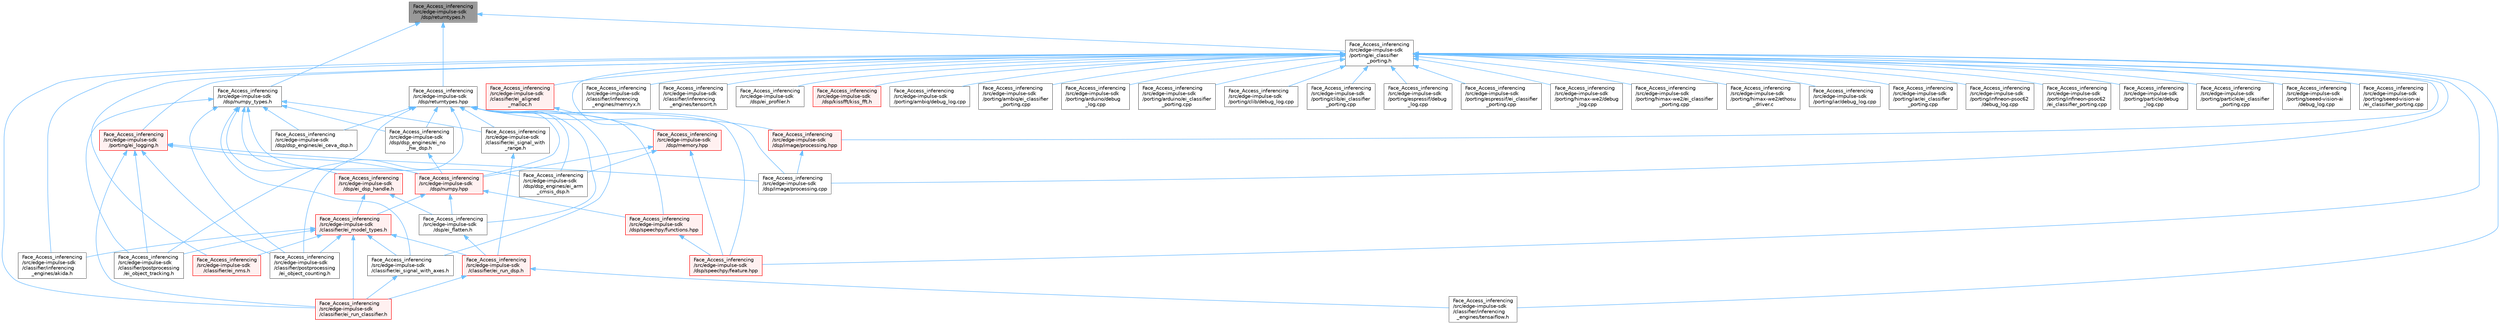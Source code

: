 digraph "Face_Access_inferencing/src/edge-impulse-sdk/dsp/returntypes.h"
{
 // LATEX_PDF_SIZE
  bgcolor="transparent";
  edge [fontname=Helvetica,fontsize=10,labelfontname=Helvetica,labelfontsize=10];
  node [fontname=Helvetica,fontsize=10,shape=box,height=0.2,width=0.4];
  Node1 [id="Node000001",label="Face_Access_inferencing\l/src/edge-impulse-sdk\l/dsp/returntypes.h",height=0.2,width=0.4,color="gray40", fillcolor="grey60", style="filled", fontcolor="black",tooltip=" "];
  Node1 -> Node2 [id="edge88_Node000001_Node000002",dir="back",color="steelblue1",style="solid",tooltip=" "];
  Node2 [id="Node000002",label="Face_Access_inferencing\l/src/edge-impulse-sdk\l/dsp/numpy_types.h",height=0.2,width=0.4,color="grey40", fillcolor="white", style="filled",URL="$numpy__types_8h.html",tooltip=" "];
  Node2 -> Node3 [id="edge89_Node000002_Node000003",dir="back",color="steelblue1",style="solid",tooltip=" "];
  Node3 [id="Node000003",label="Face_Access_inferencing\l/src/edge-impulse-sdk\l/classifier/ei_signal_with_axes.h",height=0.2,width=0.4,color="grey40", fillcolor="white", style="filled",URL="$ei__signal__with__axes_8h.html",tooltip=" "];
  Node3 -> Node4 [id="edge90_Node000003_Node000004",dir="back",color="steelblue1",style="solid",tooltip=" "];
  Node4 [id="Node000004",label="Face_Access_inferencing\l/src/edge-impulse-sdk\l/classifier/ei_run_classifier.h",height=0.2,width=0.4,color="red", fillcolor="#FFF0F0", style="filled",URL="$ei__run__classifier_8h.html",tooltip=" "];
  Node2 -> Node36 [id="edge91_Node000002_Node000036",dir="back",color="steelblue1",style="solid",tooltip=" "];
  Node36 [id="Node000036",label="Face_Access_inferencing\l/src/edge-impulse-sdk\l/classifier/ei_signal_with\l_range.h",height=0.2,width=0.4,color="grey40", fillcolor="white", style="filled",URL="$ei__signal__with__range_8h.html",tooltip=" "];
  Node36 -> Node37 [id="edge92_Node000036_Node000037",dir="back",color="steelblue1",style="solid",tooltip=" "];
  Node37 [id="Node000037",label="Face_Access_inferencing\l/src/edge-impulse-sdk\l/classifier/ei_run_dsp.h",height=0.2,width=0.4,color="red", fillcolor="#FFF0F0", style="filled",URL="$ei__run__dsp_8h.html",tooltip=" "];
  Node37 -> Node4 [id="edge93_Node000037_Node000004",dir="back",color="steelblue1",style="solid",tooltip=" "];
  Node37 -> Node40 [id="edge94_Node000037_Node000040",dir="back",color="steelblue1",style="solid",tooltip=" "];
  Node40 [id="Node000040",label="Face_Access_inferencing\l/src/edge-impulse-sdk\l/classifier/inferencing\l_engines/tensaiflow.h",height=0.2,width=0.4,color="grey40", fillcolor="white", style="filled",URL="$tensaiflow_8h.html",tooltip=" "];
  Node2 -> Node41 [id="edge95_Node000002_Node000041",dir="back",color="steelblue1",style="solid",tooltip=" "];
  Node41 [id="Node000041",label="Face_Access_inferencing\l/src/edge-impulse-sdk\l/classifier/postprocessing\l/ei_object_counting.h",height=0.2,width=0.4,color="grey40", fillcolor="white", style="filled",URL="$ei__object__counting_8h.html",tooltip=" "];
  Node2 -> Node42 [id="edge96_Node000002_Node000042",dir="back",color="steelblue1",style="solid",tooltip=" "];
  Node42 [id="Node000042",label="Face_Access_inferencing\l/src/edge-impulse-sdk\l/classifier/postprocessing\l/ei_object_tracking.h",height=0.2,width=0.4,color="grey40", fillcolor="white", style="filled",URL="$ei__object__tracking_8h.html",tooltip=" "];
  Node2 -> Node43 [id="edge97_Node000002_Node000043",dir="back",color="steelblue1",style="solid",tooltip=" "];
  Node43 [id="Node000043",label="Face_Access_inferencing\l/src/edge-impulse-sdk\l/dsp/dsp_engines/ei_arm\l_cmsis_dsp.h",height=0.2,width=0.4,color="grey40", fillcolor="white", style="filled",URL="$ei__arm__cmsis__dsp_8h.html",tooltip=" "];
  Node2 -> Node44 [id="edge98_Node000002_Node000044",dir="back",color="steelblue1",style="solid",tooltip=" "];
  Node44 [id="Node000044",label="Face_Access_inferencing\l/src/edge-impulse-sdk\l/dsp/dsp_engines/ei_ceva_dsp.h",height=0.2,width=0.4,color="grey40", fillcolor="white", style="filled",URL="$ei__ceva__dsp_8h.html",tooltip=" "];
  Node2 -> Node45 [id="edge99_Node000002_Node000045",dir="back",color="steelblue1",style="solid",tooltip=" "];
  Node45 [id="Node000045",label="Face_Access_inferencing\l/src/edge-impulse-sdk\l/dsp/dsp_engines/ei_no\l_hw_dsp.h",height=0.2,width=0.4,color="grey40", fillcolor="white", style="filled",URL="$ei__no__hw__dsp_8h.html",tooltip=" "];
  Node45 -> Node46 [id="edge100_Node000045_Node000046",dir="back",color="steelblue1",style="solid",tooltip=" "];
  Node46 [id="Node000046",label="Face_Access_inferencing\l/src/edge-impulse-sdk\l/dsp/numpy.hpp",height=0.2,width=0.4,color="red", fillcolor="#FFF0F0", style="filled",URL="$numpy_8hpp.html",tooltip=" "];
  Node46 -> Node47 [id="edge101_Node000046_Node000047",dir="back",color="steelblue1",style="solid",tooltip=" "];
  Node47 [id="Node000047",label="Face_Access_inferencing\l/src/edge-impulse-sdk\l/classifier/ei_model_types.h",height=0.2,width=0.4,color="red", fillcolor="#FFF0F0", style="filled",URL="$ei__model__types_8h.html",tooltip=" "];
  Node47 -> Node57 [id="edge102_Node000047_Node000057",dir="back",color="steelblue1",style="solid",tooltip=" "];
  Node57 [id="Node000057",label="Face_Access_inferencing\l/src/edge-impulse-sdk\l/classifier/ei_nms.h",height=0.2,width=0.4,color="red", fillcolor="#FFF0F0", style="filled",URL="$ei__nms_8h.html",tooltip=" "];
  Node47 -> Node4 [id="edge103_Node000047_Node000004",dir="back",color="steelblue1",style="solid",tooltip=" "];
  Node47 -> Node37 [id="edge104_Node000047_Node000037",dir="back",color="steelblue1",style="solid",tooltip=" "];
  Node47 -> Node3 [id="edge105_Node000047_Node000003",dir="back",color="steelblue1",style="solid",tooltip=" "];
  Node47 -> Node49 [id="edge106_Node000047_Node000049",dir="back",color="steelblue1",style="solid",tooltip=" "];
  Node49 [id="Node000049",label="Face_Access_inferencing\l/src/edge-impulse-sdk\l/classifier/inferencing\l_engines/akida.h",height=0.2,width=0.4,color="grey40", fillcolor="white", style="filled",URL="$akida_8h.html",tooltip=" "];
  Node47 -> Node41 [id="edge107_Node000047_Node000041",dir="back",color="steelblue1",style="solid",tooltip=" "];
  Node47 -> Node42 [id="edge108_Node000047_Node000042",dir="back",color="steelblue1",style="solid",tooltip=" "];
  Node46 -> Node62 [id="edge109_Node000046_Node000062",dir="back",color="steelblue1",style="solid",tooltip=" "];
  Node62 [id="Node000062",label="Face_Access_inferencing\l/src/edge-impulse-sdk\l/dsp/ei_flatten.h",height=0.2,width=0.4,color="grey40", fillcolor="white", style="filled",URL="$ei__flatten_8h.html",tooltip=" "];
  Node62 -> Node37 [id="edge110_Node000062_Node000037",dir="back",color="steelblue1",style="solid",tooltip=" "];
  Node46 -> Node70 [id="edge111_Node000046_Node000070",dir="back",color="steelblue1",style="solid",tooltip=" "];
  Node70 [id="Node000070",label="Face_Access_inferencing\l/src/edge-impulse-sdk\l/dsp/speechpy/functions.hpp",height=0.2,width=0.4,color="red", fillcolor="#FFF0F0", style="filled",URL="$functions_8hpp.html",tooltip=" "];
  Node70 -> Node71 [id="edge112_Node000070_Node000071",dir="back",color="steelblue1",style="solid",tooltip=" "];
  Node71 [id="Node000071",label="Face_Access_inferencing\l/src/edge-impulse-sdk\l/dsp/speechpy/feature.hpp",height=0.2,width=0.4,color="red", fillcolor="#FFF0F0", style="filled",URL="$speechpy_2feature_8hpp.html",tooltip=" "];
  Node2 -> Node74 [id="edge113_Node000002_Node000074",dir="back",color="steelblue1",style="solid",tooltip=" "];
  Node74 [id="Node000074",label="Face_Access_inferencing\l/src/edge-impulse-sdk\l/dsp/ei_dsp_handle.h",height=0.2,width=0.4,color="red", fillcolor="#FFF0F0", style="filled",URL="$ei__dsp__handle_8h.html",tooltip=" "];
  Node74 -> Node47 [id="edge114_Node000074_Node000047",dir="back",color="steelblue1",style="solid",tooltip=" "];
  Node74 -> Node62 [id="edge115_Node000074_Node000062",dir="back",color="steelblue1",style="solid",tooltip=" "];
  Node2 -> Node46 [id="edge116_Node000002_Node000046",dir="back",color="steelblue1",style="solid",tooltip=" "];
  Node1 -> Node75 [id="edge117_Node000001_Node000075",dir="back",color="steelblue1",style="solid",tooltip=" "];
  Node75 [id="Node000075",label="Face_Access_inferencing\l/src/edge-impulse-sdk\l/dsp/returntypes.hpp",height=0.2,width=0.4,color="grey40", fillcolor="white", style="filled",URL="$returntypes_8hpp.html",tooltip=" "];
  Node75 -> Node3 [id="edge118_Node000075_Node000003",dir="back",color="steelblue1",style="solid",tooltip=" "];
  Node75 -> Node36 [id="edge119_Node000075_Node000036",dir="back",color="steelblue1",style="solid",tooltip=" "];
  Node75 -> Node41 [id="edge120_Node000075_Node000041",dir="back",color="steelblue1",style="solid",tooltip=" "];
  Node75 -> Node42 [id="edge121_Node000075_Node000042",dir="back",color="steelblue1",style="solid",tooltip=" "];
  Node75 -> Node43 [id="edge122_Node000075_Node000043",dir="back",color="steelblue1",style="solid",tooltip=" "];
  Node75 -> Node44 [id="edge123_Node000075_Node000044",dir="back",color="steelblue1",style="solid",tooltip=" "];
  Node75 -> Node45 [id="edge124_Node000075_Node000045",dir="back",color="steelblue1",style="solid",tooltip=" "];
  Node75 -> Node62 [id="edge125_Node000075_Node000062",dir="back",color="steelblue1",style="solid",tooltip=" "];
  Node75 -> Node76 [id="edge126_Node000075_Node000076",dir="back",color="steelblue1",style="solid",tooltip=" "];
  Node76 [id="Node000076",label="Face_Access_inferencing\l/src/edge-impulse-sdk\l/dsp/image/processing.cpp",height=0.2,width=0.4,color="grey40", fillcolor="white", style="filled",URL="$processing_8cpp.html",tooltip=" "];
  Node75 -> Node77 [id="edge127_Node000075_Node000077",dir="back",color="steelblue1",style="solid",tooltip=" "];
  Node77 [id="Node000077",label="Face_Access_inferencing\l/src/edge-impulse-sdk\l/dsp/image/processing.hpp",height=0.2,width=0.4,color="red", fillcolor="#FFF0F0", style="filled",URL="$image_2processing_8hpp.html",tooltip=" "];
  Node77 -> Node76 [id="edge128_Node000077_Node000076",dir="back",color="steelblue1",style="solid",tooltip=" "];
  Node75 -> Node46 [id="edge129_Node000075_Node000046",dir="back",color="steelblue1",style="solid",tooltip=" "];
  Node75 -> Node71 [id="edge130_Node000075_Node000071",dir="back",color="steelblue1",style="solid",tooltip=" "];
  Node75 -> Node70 [id="edge131_Node000075_Node000070",dir="back",color="steelblue1",style="solid",tooltip=" "];
  Node1 -> Node79 [id="edge132_Node000001_Node000079",dir="back",color="steelblue1",style="solid",tooltip=" "];
  Node79 [id="Node000079",label="Face_Access_inferencing\l/src/edge-impulse-sdk\l/porting/ei_classifier\l_porting.h",height=0.2,width=0.4,color="grey40", fillcolor="white", style="filled",URL="$ei__classifier__porting_8h.html",tooltip=" "];
  Node79 -> Node80 [id="edge133_Node000079_Node000080",dir="back",color="steelblue1",style="solid",tooltip=" "];
  Node80 [id="Node000080",label="Face_Access_inferencing\l/src/edge-impulse-sdk\l/classifier/ei_aligned\l_malloc.h",height=0.2,width=0.4,color="red", fillcolor="#FFF0F0", style="filled",URL="$ei__aligned__malloc_8h.html",tooltip=" "];
  Node80 -> Node81 [id="edge134_Node000080_Node000081",dir="back",color="steelblue1",style="solid",tooltip=" "];
  Node81 [id="Node000081",label="Face_Access_inferencing\l/src/edge-impulse-sdk\l/dsp/memory.hpp",height=0.2,width=0.4,color="red", fillcolor="#FFF0F0", style="filled",URL="$memory_8hpp.html",tooltip=" "];
  Node81 -> Node43 [id="edge135_Node000081_Node000043",dir="back",color="steelblue1",style="solid",tooltip=" "];
  Node81 -> Node46 [id="edge136_Node000081_Node000046",dir="back",color="steelblue1",style="solid",tooltip=" "];
  Node81 -> Node71 [id="edge137_Node000081_Node000071",dir="back",color="steelblue1",style="solid",tooltip=" "];
  Node79 -> Node57 [id="edge138_Node000079_Node000057",dir="back",color="steelblue1",style="solid",tooltip=" "];
  Node79 -> Node4 [id="edge139_Node000079_Node000004",dir="back",color="steelblue1",style="solid",tooltip=" "];
  Node79 -> Node49 [id="edge140_Node000079_Node000049",dir="back",color="steelblue1",style="solid",tooltip=" "];
  Node79 -> Node51 [id="edge141_Node000079_Node000051",dir="back",color="steelblue1",style="solid",tooltip=" "];
  Node51 [id="Node000051",label="Face_Access_inferencing\l/src/edge-impulse-sdk\l/classifier/inferencing\l_engines/memryx.h",height=0.2,width=0.4,color="grey40", fillcolor="white", style="filled",URL="$memryx_8h.html",tooltip=" "];
  Node79 -> Node40 [id="edge142_Node000079_Node000040",dir="back",color="steelblue1",style="solid",tooltip=" "];
  Node79 -> Node53 [id="edge143_Node000079_Node000053",dir="back",color="steelblue1",style="solid",tooltip=" "];
  Node53 [id="Node000053",label="Face_Access_inferencing\l/src/edge-impulse-sdk\l/classifier/inferencing\l_engines/tensorrt.h",height=0.2,width=0.4,color="grey40", fillcolor="white", style="filled",URL="$tensorrt_8h.html",tooltip=" "];
  Node79 -> Node87 [id="edge144_Node000079_Node000087",dir="back",color="steelblue1",style="solid",tooltip=" "];
  Node87 [id="Node000087",label="Face_Access_inferencing\l/src/edge-impulse-sdk\l/dsp/ei_profiler.h",height=0.2,width=0.4,color="grey40", fillcolor="white", style="filled",URL="$ei__profiler_8h.html",tooltip=" "];
  Node79 -> Node76 [id="edge145_Node000079_Node000076",dir="back",color="steelblue1",style="solid",tooltip=" "];
  Node79 -> Node77 [id="edge146_Node000079_Node000077",dir="back",color="steelblue1",style="solid",tooltip=" "];
  Node79 -> Node88 [id="edge147_Node000079_Node000088",dir="back",color="steelblue1",style="solid",tooltip=" "];
  Node88 [id="Node000088",label="Face_Access_inferencing\l/src/edge-impulse-sdk\l/dsp/kissfft/kiss_fft.h",height=0.2,width=0.4,color="red", fillcolor="#FFF0F0", style="filled",URL="$_face___access__inferencing_2src_2edge-impulse-sdk_2dsp_2kissfft_2kiss__fft_8h.html",tooltip=" "];
  Node79 -> Node81 [id="edge148_Node000079_Node000081",dir="back",color="steelblue1",style="solid",tooltip=" "];
  Node79 -> Node71 [id="edge149_Node000079_Node000071",dir="back",color="steelblue1",style="solid",tooltip=" "];
  Node79 -> Node94 [id="edge150_Node000079_Node000094",dir="back",color="steelblue1",style="solid",tooltip=" "];
  Node94 [id="Node000094",label="Face_Access_inferencing\l/src/edge-impulse-sdk\l/porting/ambiq/debug_log.cpp",height=0.2,width=0.4,color="grey40", fillcolor="white", style="filled",URL="$_face___access__inferencing_2src_2edge-impulse-sdk_2porting_2ambiq_2debug__log_8cpp.html",tooltip=" "];
  Node79 -> Node95 [id="edge151_Node000079_Node000095",dir="back",color="steelblue1",style="solid",tooltip=" "];
  Node95 [id="Node000095",label="Face_Access_inferencing\l/src/edge-impulse-sdk\l/porting/ambiq/ei_classifier\l_porting.cpp",height=0.2,width=0.4,color="grey40", fillcolor="white", style="filled",URL="$ambiq_2ei__classifier__porting_8cpp.html",tooltip=" "];
  Node79 -> Node96 [id="edge152_Node000079_Node000096",dir="back",color="steelblue1",style="solid",tooltip=" "];
  Node96 [id="Node000096",label="Face_Access_inferencing\l/src/edge-impulse-sdk\l/porting/arduino/debug\l_log.cpp",height=0.2,width=0.4,color="grey40", fillcolor="white", style="filled",URL="$_face___access__inferencing_2src_2edge-impulse-sdk_2porting_2arduino_2debug__log_8cpp.html",tooltip=" "];
  Node79 -> Node97 [id="edge153_Node000079_Node000097",dir="back",color="steelblue1",style="solid",tooltip=" "];
  Node97 [id="Node000097",label="Face_Access_inferencing\l/src/edge-impulse-sdk\l/porting/arduino/ei_classifier\l_porting.cpp",height=0.2,width=0.4,color="grey40", fillcolor="white", style="filled",URL="$arduino_2ei__classifier__porting_8cpp.html",tooltip=" "];
  Node79 -> Node98 [id="edge154_Node000079_Node000098",dir="back",color="steelblue1",style="solid",tooltip=" "];
  Node98 [id="Node000098",label="Face_Access_inferencing\l/src/edge-impulse-sdk\l/porting/clib/debug_log.cpp",height=0.2,width=0.4,color="grey40", fillcolor="white", style="filled",URL="$_face___access__inferencing_2src_2edge-impulse-sdk_2porting_2clib_2debug__log_8cpp.html",tooltip=" "];
  Node79 -> Node99 [id="edge155_Node000079_Node000099",dir="back",color="steelblue1",style="solid",tooltip=" "];
  Node99 [id="Node000099",label="Face_Access_inferencing\l/src/edge-impulse-sdk\l/porting/clib/ei_classifier\l_porting.cpp",height=0.2,width=0.4,color="grey40", fillcolor="white", style="filled",URL="$clib_2ei__classifier__porting_8cpp.html",tooltip=" "];
  Node79 -> Node100 [id="edge156_Node000079_Node000100",dir="back",color="steelblue1",style="solid",tooltip=" "];
  Node100 [id="Node000100",label="Face_Access_inferencing\l/src/edge-impulse-sdk\l/porting/ei_logging.h",height=0.2,width=0.4,color="red", fillcolor="#FFF0F0", style="filled",URL="$ei__logging_8h.html",tooltip=" "];
  Node100 -> Node4 [id="edge157_Node000100_Node000004",dir="back",color="steelblue1",style="solid",tooltip=" "];
  Node100 -> Node41 [id="edge158_Node000100_Node000041",dir="back",color="steelblue1",style="solid",tooltip=" "];
  Node100 -> Node42 [id="edge159_Node000100_Node000042",dir="back",color="steelblue1",style="solid",tooltip=" "];
  Node100 -> Node76 [id="edge160_Node000100_Node000076",dir="back",color="steelblue1",style="solid",tooltip=" "];
  Node100 -> Node46 [id="edge161_Node000100_Node000046",dir="back",color="steelblue1",style="solid",tooltip=" "];
  Node79 -> Node101 [id="edge162_Node000079_Node000101",dir="back",color="steelblue1",style="solid",tooltip=" "];
  Node101 [id="Node000101",label="Face_Access_inferencing\l/src/edge-impulse-sdk\l/porting/espressif/debug\l_log.cpp",height=0.2,width=0.4,color="grey40", fillcolor="white", style="filled",URL="$_face___access__inferencing_2src_2edge-impulse-sdk_2porting_2espressif_2debug__log_8cpp.html",tooltip=" "];
  Node79 -> Node102 [id="edge163_Node000079_Node000102",dir="back",color="steelblue1",style="solid",tooltip=" "];
  Node102 [id="Node000102",label="Face_Access_inferencing\l/src/edge-impulse-sdk\l/porting/espressif/ei_classifier\l_porting.cpp",height=0.2,width=0.4,color="grey40", fillcolor="white", style="filled",URL="$espressif_2ei__classifier__porting_8cpp.html",tooltip=" "];
  Node79 -> Node103 [id="edge164_Node000079_Node000103",dir="back",color="steelblue1",style="solid",tooltip=" "];
  Node103 [id="Node000103",label="Face_Access_inferencing\l/src/edge-impulse-sdk\l/porting/himax-we2/debug\l_log.cpp",height=0.2,width=0.4,color="grey40", fillcolor="white", style="filled",URL="$_face___access__inferencing_2src_2edge-impulse-sdk_2porting_2himax-we2_2debug__log_8cpp.html",tooltip=" "];
  Node79 -> Node104 [id="edge165_Node000079_Node000104",dir="back",color="steelblue1",style="solid",tooltip=" "];
  Node104 [id="Node000104",label="Face_Access_inferencing\l/src/edge-impulse-sdk\l/porting/himax-we2/ei_classifier\l_porting.cpp",height=0.2,width=0.4,color="grey40", fillcolor="white", style="filled",URL="$himax-we2_2ei__classifier__porting_8cpp.html",tooltip=" "];
  Node79 -> Node105 [id="edge166_Node000079_Node000105",dir="back",color="steelblue1",style="solid",tooltip=" "];
  Node105 [id="Node000105",label="Face_Access_inferencing\l/src/edge-impulse-sdk\l/porting/himax-we2/ethosu\l_driver.c",height=0.2,width=0.4,color="grey40", fillcolor="white", style="filled",URL="$himax-we2_2ethosu__driver_8c.html",tooltip=" "];
  Node79 -> Node106 [id="edge167_Node000079_Node000106",dir="back",color="steelblue1",style="solid",tooltip=" "];
  Node106 [id="Node000106",label="Face_Access_inferencing\l/src/edge-impulse-sdk\l/porting/iar/debug_log.cpp",height=0.2,width=0.4,color="grey40", fillcolor="white", style="filled",URL="$_face___access__inferencing_2src_2edge-impulse-sdk_2porting_2iar_2debug__log_8cpp.html",tooltip=" "];
  Node79 -> Node107 [id="edge168_Node000079_Node000107",dir="back",color="steelblue1",style="solid",tooltip=" "];
  Node107 [id="Node000107",label="Face_Access_inferencing\l/src/edge-impulse-sdk\l/porting/iar/ei_classifier\l_porting.cpp",height=0.2,width=0.4,color="grey40", fillcolor="white", style="filled",URL="$iar_2ei__classifier__porting_8cpp.html",tooltip=" "];
  Node79 -> Node108 [id="edge169_Node000079_Node000108",dir="back",color="steelblue1",style="solid",tooltip=" "];
  Node108 [id="Node000108",label="Face_Access_inferencing\l/src/edge-impulse-sdk\l/porting/infineon-psoc62\l/debug_log.cpp",height=0.2,width=0.4,color="grey40", fillcolor="white", style="filled",URL="$_face___access__inferencing_2src_2edge-impulse-sdk_2porting_2infineon-psoc62_2debug__log_8cpp.html",tooltip=" "];
  Node79 -> Node109 [id="edge170_Node000079_Node000109",dir="back",color="steelblue1",style="solid",tooltip=" "];
  Node109 [id="Node000109",label="Face_Access_inferencing\l/src/edge-impulse-sdk\l/porting/infineon-psoc62\l/ei_classifier_porting.cpp",height=0.2,width=0.4,color="grey40", fillcolor="white", style="filled",URL="$infineon-psoc62_2ei__classifier__porting_8cpp.html",tooltip=" "];
  Node79 -> Node110 [id="edge171_Node000079_Node000110",dir="back",color="steelblue1",style="solid",tooltip=" "];
  Node110 [id="Node000110",label="Face_Access_inferencing\l/src/edge-impulse-sdk\l/porting/particle/debug\l_log.cpp",height=0.2,width=0.4,color="grey40", fillcolor="white", style="filled",URL="$_face___access__inferencing_2src_2edge-impulse-sdk_2porting_2particle_2debug__log_8cpp.html",tooltip=" "];
  Node79 -> Node111 [id="edge172_Node000079_Node000111",dir="back",color="steelblue1",style="solid",tooltip=" "];
  Node111 [id="Node000111",label="Face_Access_inferencing\l/src/edge-impulse-sdk\l/porting/particle/ei_classifier\l_porting.cpp",height=0.2,width=0.4,color="grey40", fillcolor="white", style="filled",URL="$particle_2ei__classifier__porting_8cpp.html",tooltip=" "];
  Node79 -> Node112 [id="edge173_Node000079_Node000112",dir="back",color="steelblue1",style="solid",tooltip=" "];
  Node112 [id="Node000112",label="Face_Access_inferencing\l/src/edge-impulse-sdk\l/porting/seeed-vision-ai\l/debug_log.cpp",height=0.2,width=0.4,color="grey40", fillcolor="white", style="filled",URL="$_face___access__inferencing_2src_2edge-impulse-sdk_2porting_2seeed-vision-ai_2debug__log_8cpp.html",tooltip=" "];
  Node79 -> Node113 [id="edge174_Node000079_Node000113",dir="back",color="steelblue1",style="solid",tooltip=" "];
  Node113 [id="Node000113",label="Face_Access_inferencing\l/src/edge-impulse-sdk\l/porting/seeed-vision-ai\l/ei_classifier_porting.cpp",height=0.2,width=0.4,color="grey40", fillcolor="white", style="filled",URL="$seeed-vision-ai_2ei__classifier__porting_8cpp.html",tooltip=" "];
}
